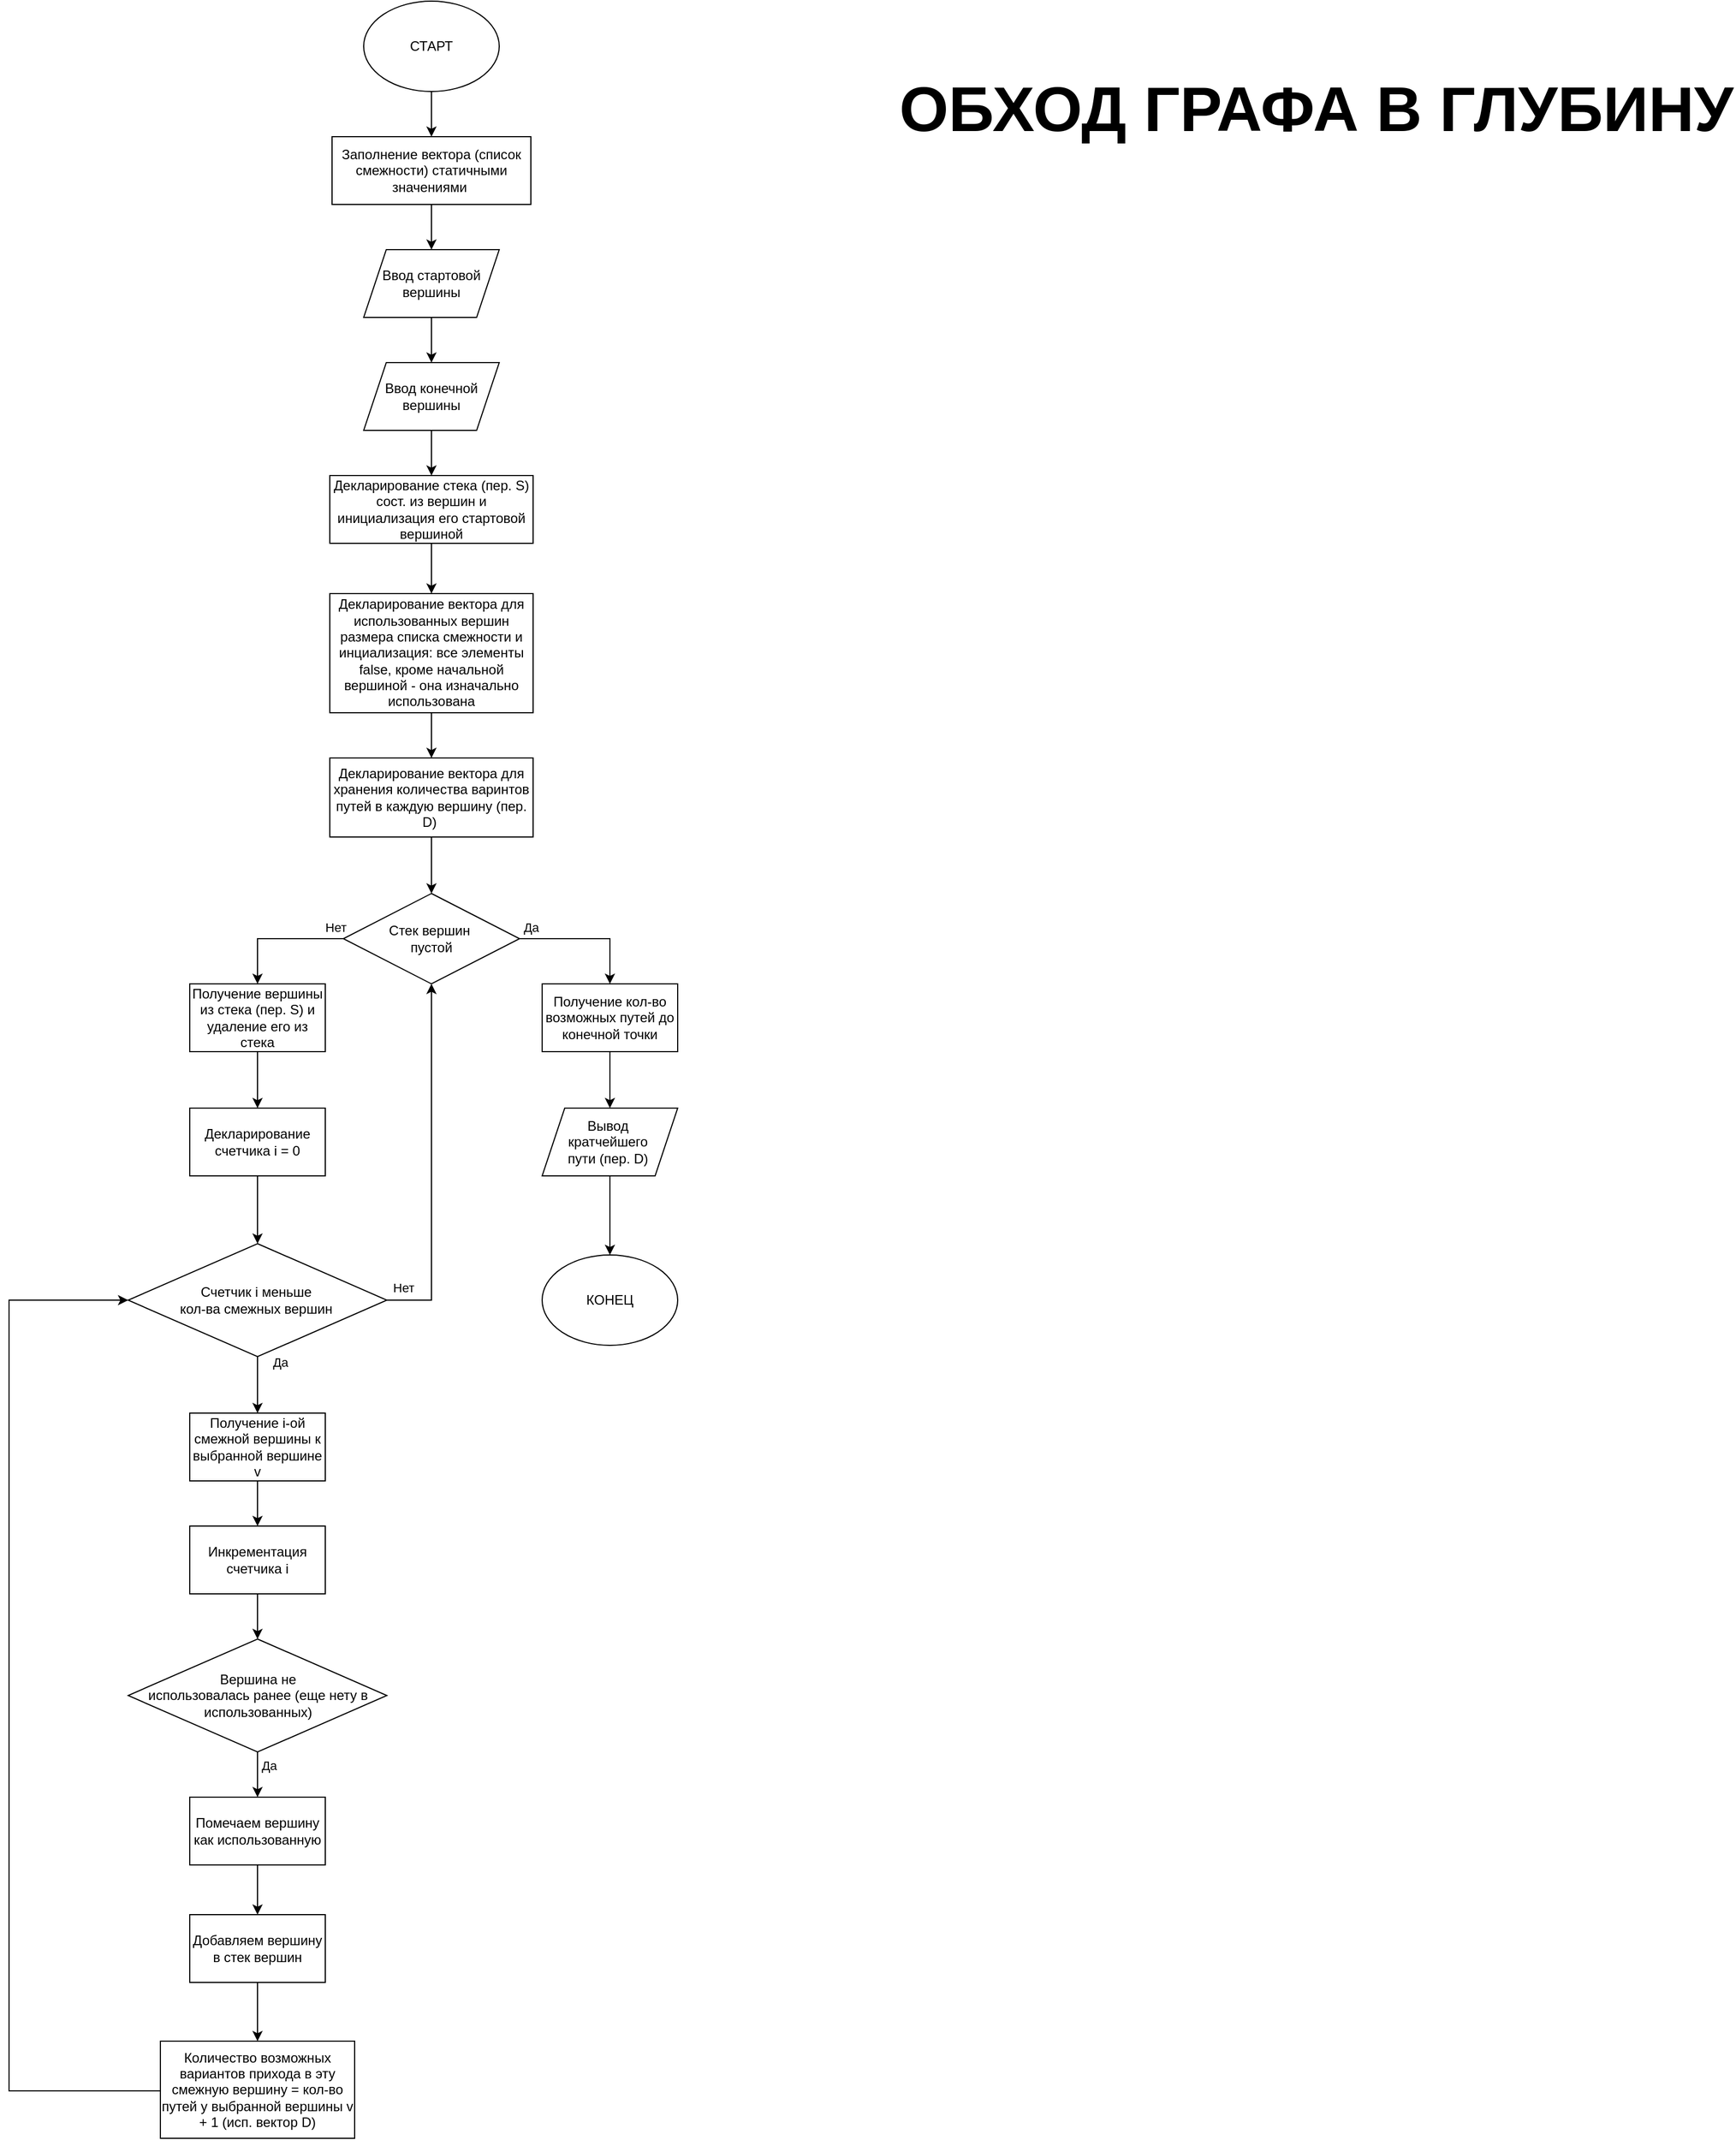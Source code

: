 <mxfile version="24.2.5" type="device">
  <diagram name="Страница — 1" id="pnTk2gX4rgAp5JiaQagt">
    <mxGraphModel dx="796" dy="468" grid="1" gridSize="32" guides="1" tooltips="1" connect="1" arrows="1" fold="1" page="1" pageScale="1" pageWidth="827" pageHeight="1169" math="0" shadow="0">
      <root>
        <mxCell id="0" />
        <mxCell id="1" parent="0" />
        <mxCell id="0xJNkzR_WOn_rcbIheBu-6" style="edgeStyle=orthogonalEdgeStyle;rounded=0;orthogonalLoop=1;jettySize=auto;html=1;entryX=0.5;entryY=0;entryDx=0;entryDy=0;" parent="1" source="0xJNkzR_WOn_rcbIheBu-1" target="0xJNkzR_WOn_rcbIheBu-2" edge="1">
          <mxGeometry relative="1" as="geometry" />
        </mxCell>
        <mxCell id="0xJNkzR_WOn_rcbIheBu-1" value="СТАРТ" style="ellipse;whiteSpace=wrap;html=1;" parent="1" vertex="1">
          <mxGeometry x="354" y="30" width="120" height="80" as="geometry" />
        </mxCell>
        <mxCell id="0xJNkzR_WOn_rcbIheBu-7" style="edgeStyle=orthogonalEdgeStyle;rounded=0;orthogonalLoop=1;jettySize=auto;html=1;" parent="1" source="0xJNkzR_WOn_rcbIheBu-2" target="0xJNkzR_WOn_rcbIheBu-4" edge="1">
          <mxGeometry relative="1" as="geometry" />
        </mxCell>
        <mxCell id="0xJNkzR_WOn_rcbIheBu-2" value="Заполнение вектора (список смежности) статичными значениями&amp;nbsp;" style="rounded=0;whiteSpace=wrap;html=1;" parent="1" vertex="1">
          <mxGeometry x="326" y="150" width="176" height="60" as="geometry" />
        </mxCell>
        <mxCell id="0xJNkzR_WOn_rcbIheBu-10" value="" style="edgeStyle=orthogonalEdgeStyle;rounded=0;orthogonalLoop=1;jettySize=auto;html=1;" parent="1" source="0xJNkzR_WOn_rcbIheBu-4" target="0xJNkzR_WOn_rcbIheBu-5" edge="1">
          <mxGeometry relative="1" as="geometry" />
        </mxCell>
        <mxCell id="0xJNkzR_WOn_rcbIheBu-4" value="Ввод стартовой вершины" style="shape=parallelogram;perimeter=parallelogramPerimeter;whiteSpace=wrap;html=1;fixedSize=1;" parent="1" vertex="1">
          <mxGeometry x="354" y="250" width="120" height="60" as="geometry" />
        </mxCell>
        <mxCell id="0xJNkzR_WOn_rcbIheBu-12" style="edgeStyle=orthogonalEdgeStyle;rounded=0;orthogonalLoop=1;jettySize=auto;html=1;entryX=0.5;entryY=0;entryDx=0;entryDy=0;" parent="1" source="0xJNkzR_WOn_rcbIheBu-5" target="0xJNkzR_WOn_rcbIheBu-11" edge="1">
          <mxGeometry relative="1" as="geometry" />
        </mxCell>
        <mxCell id="0xJNkzR_WOn_rcbIheBu-5" value="Ввод конечной вершины" style="shape=parallelogram;perimeter=parallelogramPerimeter;whiteSpace=wrap;html=1;fixedSize=1;" parent="1" vertex="1">
          <mxGeometry x="354" y="350" width="120" height="60" as="geometry" />
        </mxCell>
        <mxCell id="0xJNkzR_WOn_rcbIheBu-14" value="" style="edgeStyle=orthogonalEdgeStyle;rounded=0;orthogonalLoop=1;jettySize=auto;html=1;" parent="1" source="0xJNkzR_WOn_rcbIheBu-11" target="0xJNkzR_WOn_rcbIheBu-13" edge="1">
          <mxGeometry relative="1" as="geometry" />
        </mxCell>
        <mxCell id="0xJNkzR_WOn_rcbIheBu-11" value="Декларирование стека (пер. S) сост&lt;span style=&quot;background-color: initial;&quot;&gt;. из вершин и инициализация его стартовой вершиной&lt;/span&gt;" style="rounded=0;whiteSpace=wrap;html=1;" parent="1" vertex="1">
          <mxGeometry x="324" y="450" width="180" height="60" as="geometry" />
        </mxCell>
        <mxCell id="0xJNkzR_WOn_rcbIheBu-16" value="" style="edgeStyle=orthogonalEdgeStyle;rounded=0;orthogonalLoop=1;jettySize=auto;html=1;" parent="1" source="0xJNkzR_WOn_rcbIheBu-13" target="0xJNkzR_WOn_rcbIheBu-15" edge="1">
          <mxGeometry relative="1" as="geometry" />
        </mxCell>
        <mxCell id="0xJNkzR_WOn_rcbIheBu-13" value="Декларирование вектора для использованных вершин размера списка смежности и инциализация: все элементы false, кроме начальной вершиной - она изначально использована" style="rounded=0;whiteSpace=wrap;html=1;" parent="1" vertex="1">
          <mxGeometry x="324" y="554.5" width="180" height="105.5" as="geometry" />
        </mxCell>
        <mxCell id="0xJNkzR_WOn_rcbIheBu-18" value="" style="edgeStyle=orthogonalEdgeStyle;rounded=0;orthogonalLoop=1;jettySize=auto;html=1;" parent="1" source="0xJNkzR_WOn_rcbIheBu-15" target="0xJNkzR_WOn_rcbIheBu-17" edge="1">
          <mxGeometry relative="1" as="geometry" />
        </mxCell>
        <mxCell id="0xJNkzR_WOn_rcbIheBu-15" value="Декларирование вектора для хранения количества варинтов путей в каждую вершину (пер. D)&amp;nbsp;" style="rounded=0;whiteSpace=wrap;html=1;" parent="1" vertex="1">
          <mxGeometry x="324" y="700" width="180" height="70" as="geometry" />
        </mxCell>
        <mxCell id="0xJNkzR_WOn_rcbIheBu-24" style="edgeStyle=orthogonalEdgeStyle;rounded=0;orthogonalLoop=1;jettySize=auto;html=1;entryX=0.5;entryY=0;entryDx=0;entryDy=0;" parent="1" source="0xJNkzR_WOn_rcbIheBu-17" target="0xJNkzR_WOn_rcbIheBu-19" edge="1">
          <mxGeometry relative="1" as="geometry" />
        </mxCell>
        <mxCell id="0xJNkzR_WOn_rcbIheBu-29" value="Нет" style="edgeLabel;html=1;align=center;verticalAlign=middle;resizable=0;points=[];" parent="0xJNkzR_WOn_rcbIheBu-24" vertex="1" connectable="0">
          <mxGeometry x="-0.717" y="-2" relative="1" as="geometry">
            <mxPoint x="9" y="-8" as="offset" />
          </mxGeometry>
        </mxCell>
        <mxCell id="0xJNkzR_WOn_rcbIheBu-53" style="edgeStyle=orthogonalEdgeStyle;rounded=0;orthogonalLoop=1;jettySize=auto;html=1;entryX=0.5;entryY=0;entryDx=0;entryDy=0;" parent="1" source="0xJNkzR_WOn_rcbIheBu-17" target="muBdUHlWdhbO27ATEN9z-6" edge="1">
          <mxGeometry relative="1" as="geometry">
            <mxPoint x="730" y="910" as="targetPoint" />
          </mxGeometry>
        </mxCell>
        <mxCell id="0xJNkzR_WOn_rcbIheBu-76" value="Да" style="edgeLabel;html=1;align=center;verticalAlign=middle;resizable=0;points=[];" parent="0xJNkzR_WOn_rcbIheBu-53" vertex="1" connectable="0">
          <mxGeometry x="-0.883" relative="1" as="geometry">
            <mxPoint x="3" y="-10" as="offset" />
          </mxGeometry>
        </mxCell>
        <mxCell id="0xJNkzR_WOn_rcbIheBu-17" value="Стек вершин&amp;nbsp;&lt;div&gt;пустой&lt;/div&gt;" style="rhombus;whiteSpace=wrap;html=1;" parent="1" vertex="1">
          <mxGeometry x="336" y="820" width="156" height="80" as="geometry" />
        </mxCell>
        <mxCell id="muBdUHlWdhbO27ATEN9z-4" value="" style="edgeStyle=orthogonalEdgeStyle;rounded=0;orthogonalLoop=1;jettySize=auto;html=1;" parent="1" source="0xJNkzR_WOn_rcbIheBu-19" target="muBdUHlWdhbO27ATEN9z-3" edge="1">
          <mxGeometry relative="1" as="geometry" />
        </mxCell>
        <mxCell id="0xJNkzR_WOn_rcbIheBu-19" value="Получение вершины из стека (пер. S) и удаление его из стека" style="rounded=0;whiteSpace=wrap;html=1;" parent="1" vertex="1">
          <mxGeometry x="200" y="900" width="120" height="60" as="geometry" />
        </mxCell>
        <mxCell id="0xJNkzR_WOn_rcbIheBu-27" style="edgeStyle=orthogonalEdgeStyle;rounded=0;orthogonalLoop=1;jettySize=auto;html=1;entryX=0.5;entryY=1;entryDx=0;entryDy=0;" parent="1" source="0xJNkzR_WOn_rcbIheBu-23" target="0xJNkzR_WOn_rcbIheBu-17" edge="1">
          <mxGeometry relative="1" as="geometry">
            <Array as="points">
              <mxPoint x="414" y="1180" />
            </Array>
          </mxGeometry>
        </mxCell>
        <mxCell id="0xJNkzR_WOn_rcbIheBu-28" value="Нет" style="edgeLabel;html=1;align=center;verticalAlign=middle;resizable=0;points=[];" parent="0xJNkzR_WOn_rcbIheBu-27" vertex="1" connectable="0">
          <mxGeometry x="-0.911" y="2" relative="1" as="geometry">
            <mxPoint y="-9" as="offset" />
          </mxGeometry>
        </mxCell>
        <mxCell id="0xJNkzR_WOn_rcbIheBu-35" value="" style="edgeStyle=orthogonalEdgeStyle;rounded=0;orthogonalLoop=1;jettySize=auto;html=1;" parent="1" source="0xJNkzR_WOn_rcbIheBu-23" target="0xJNkzR_WOn_rcbIheBu-30" edge="1">
          <mxGeometry relative="1" as="geometry">
            <Array as="points">
              <mxPoint x="260" y="1280" />
              <mxPoint x="260" y="1280" />
            </Array>
          </mxGeometry>
        </mxCell>
        <mxCell id="0xJNkzR_WOn_rcbIheBu-36" value="Да" style="edgeLabel;html=1;align=center;verticalAlign=middle;resizable=0;points=[];" parent="0xJNkzR_WOn_rcbIheBu-35" vertex="1" connectable="0">
          <mxGeometry x="-0.715" relative="1" as="geometry">
            <mxPoint x="20" y="-2" as="offset" />
          </mxGeometry>
        </mxCell>
        <mxCell id="0xJNkzR_WOn_rcbIheBu-23" value="Счетчик i меньше&amp;nbsp;&lt;div&gt;кол-ва смежных вершин&amp;nbsp;&lt;/div&gt;" style="rhombus;whiteSpace=wrap;html=1;" parent="1" vertex="1">
          <mxGeometry x="145.5" y="1130" width="229" height="100" as="geometry" />
        </mxCell>
        <mxCell id="0xJNkzR_WOn_rcbIheBu-40" value="" style="edgeStyle=orthogonalEdgeStyle;rounded=0;orthogonalLoop=1;jettySize=auto;html=1;" parent="1" source="0xJNkzR_WOn_rcbIheBu-30" target="0xJNkzR_WOn_rcbIheBu-39" edge="1">
          <mxGeometry relative="1" as="geometry" />
        </mxCell>
        <mxCell id="0xJNkzR_WOn_rcbIheBu-30" value="Получение i-ой смежной вершины к выбранной вершине v" style="rounded=0;whiteSpace=wrap;html=1;" parent="1" vertex="1">
          <mxGeometry x="200" y="1280" width="120" height="60" as="geometry" />
        </mxCell>
        <mxCell id="0xJNkzR_WOn_rcbIheBu-43" value="" style="edgeStyle=orthogonalEdgeStyle;rounded=0;orthogonalLoop=1;jettySize=auto;html=1;" parent="1" source="0xJNkzR_WOn_rcbIheBu-39" target="0xJNkzR_WOn_rcbIheBu-42" edge="1">
          <mxGeometry relative="1" as="geometry" />
        </mxCell>
        <mxCell id="0xJNkzR_WOn_rcbIheBu-39" value="Инкрементация счетчика i" style="rounded=0;whiteSpace=wrap;html=1;" parent="1" vertex="1">
          <mxGeometry x="200" y="1380" width="120" height="60" as="geometry" />
        </mxCell>
        <mxCell id="0xJNkzR_WOn_rcbIheBu-45" value="" style="edgeStyle=orthogonalEdgeStyle;rounded=0;orthogonalLoop=1;jettySize=auto;html=1;" parent="1" source="0xJNkzR_WOn_rcbIheBu-42" target="0xJNkzR_WOn_rcbIheBu-44" edge="1">
          <mxGeometry relative="1" as="geometry" />
        </mxCell>
        <mxCell id="0xJNkzR_WOn_rcbIheBu-50" value="Да" style="edgeLabel;html=1;align=center;verticalAlign=middle;resizable=0;points=[];" parent="0xJNkzR_WOn_rcbIheBu-45" vertex="1" connectable="0">
          <mxGeometry x="-0.394" y="1" relative="1" as="geometry">
            <mxPoint x="9" as="offset" />
          </mxGeometry>
        </mxCell>
        <mxCell id="0xJNkzR_WOn_rcbIheBu-42" value="Вершина&lt;span style=&quot;background-color: initial;&quot;&gt;&amp;nbsp;не&lt;/span&gt;&lt;div&gt;&lt;div&gt;использовалась ранее (еще нету в использованных)&lt;/div&gt;&lt;/div&gt;" style="rhombus;whiteSpace=wrap;html=1;" parent="1" vertex="1">
          <mxGeometry x="145.5" y="1480" width="229" height="100" as="geometry" />
        </mxCell>
        <mxCell id="0xJNkzR_WOn_rcbIheBu-47" value="" style="edgeStyle=orthogonalEdgeStyle;rounded=0;orthogonalLoop=1;jettySize=auto;html=1;" parent="1" source="0xJNkzR_WOn_rcbIheBu-44" target="0xJNkzR_WOn_rcbIheBu-46" edge="1">
          <mxGeometry relative="1" as="geometry" />
        </mxCell>
        <mxCell id="0xJNkzR_WOn_rcbIheBu-44" value="Помечаем вершину как использованную" style="rounded=0;whiteSpace=wrap;html=1;" parent="1" vertex="1">
          <mxGeometry x="200" y="1620" width="120" height="60" as="geometry" />
        </mxCell>
        <mxCell id="0xJNkzR_WOn_rcbIheBu-49" value="" style="edgeStyle=orthogonalEdgeStyle;rounded=0;orthogonalLoop=1;jettySize=auto;html=1;" parent="1" source="0xJNkzR_WOn_rcbIheBu-46" target="0xJNkzR_WOn_rcbIheBu-48" edge="1">
          <mxGeometry relative="1" as="geometry" />
        </mxCell>
        <mxCell id="0xJNkzR_WOn_rcbIheBu-46" value="Добавляем вершину в стек вершин" style="rounded=0;whiteSpace=wrap;html=1;" parent="1" vertex="1">
          <mxGeometry x="200" y="1724" width="120" height="60" as="geometry" />
        </mxCell>
        <mxCell id="0xJNkzR_WOn_rcbIheBu-51" style="edgeStyle=orthogonalEdgeStyle;rounded=0;orthogonalLoop=1;jettySize=auto;html=1;" parent="1" source="0xJNkzR_WOn_rcbIheBu-48" target="0xJNkzR_WOn_rcbIheBu-23" edge="1">
          <mxGeometry relative="1" as="geometry">
            <Array as="points">
              <mxPoint x="40" y="1880" />
              <mxPoint x="40" y="1180" />
            </Array>
          </mxGeometry>
        </mxCell>
        <mxCell id="0xJNkzR_WOn_rcbIheBu-48" value="Количество возможных вариантов прихода в эту смежную вершину = кол-во путей у выбранной вершины v + 1 (исп. вектор D)" style="rounded=0;whiteSpace=wrap;html=1;" parent="1" vertex="1">
          <mxGeometry x="174" y="1836" width="172" height="86" as="geometry" />
        </mxCell>
        <mxCell id="0xJNkzR_WOn_rcbIheBu-73" value="КОНЕЦ" style="ellipse;whiteSpace=wrap;html=1;" parent="1" vertex="1">
          <mxGeometry x="512" y="1140" width="120" height="80" as="geometry" />
        </mxCell>
        <mxCell id="0xJNkzR_WOn_rcbIheBu-78" value="ОБХОД ГРАФА В ГЛУБИНУ" style="text;html=1;align=center;verticalAlign=middle;whiteSpace=wrap;rounded=0;fontSize=56;fontStyle=1" parent="1" vertex="1">
          <mxGeometry x="827" y="110" width="741" height="30" as="geometry" />
        </mxCell>
        <mxCell id="muBdUHlWdhbO27ATEN9z-5" value="" style="edgeStyle=orthogonalEdgeStyle;rounded=0;orthogonalLoop=1;jettySize=auto;html=1;" parent="1" source="muBdUHlWdhbO27ATEN9z-3" target="0xJNkzR_WOn_rcbIheBu-23" edge="1">
          <mxGeometry relative="1" as="geometry" />
        </mxCell>
        <mxCell id="muBdUHlWdhbO27ATEN9z-3" value="Декларирование счетчика i = 0" style="rounded=0;whiteSpace=wrap;html=1;" parent="1" vertex="1">
          <mxGeometry x="200" y="1010" width="120" height="60" as="geometry" />
        </mxCell>
        <mxCell id="muBdUHlWdhbO27ATEN9z-8" value="" style="edgeStyle=orthogonalEdgeStyle;rounded=0;orthogonalLoop=1;jettySize=auto;html=1;" parent="1" source="muBdUHlWdhbO27ATEN9z-6" target="muBdUHlWdhbO27ATEN9z-7" edge="1">
          <mxGeometry relative="1" as="geometry" />
        </mxCell>
        <mxCell id="muBdUHlWdhbO27ATEN9z-6" value="Получение кол-во возможных путей до конечной точки" style="rounded=0;whiteSpace=wrap;html=1;" parent="1" vertex="1">
          <mxGeometry x="512" y="900" width="120" height="60" as="geometry" />
        </mxCell>
        <mxCell id="muBdUHlWdhbO27ATEN9z-9" value="" style="edgeStyle=orthogonalEdgeStyle;rounded=0;orthogonalLoop=1;jettySize=auto;html=1;" parent="1" source="muBdUHlWdhbO27ATEN9z-7" target="0xJNkzR_WOn_rcbIheBu-73" edge="1">
          <mxGeometry relative="1" as="geometry" />
        </mxCell>
        <mxCell id="muBdUHlWdhbO27ATEN9z-7" value="Вывод&amp;nbsp;&lt;div&gt;кратчейшего&amp;nbsp;&lt;/div&gt;&lt;div&gt;пути (пер. D)&amp;nbsp;&lt;/div&gt;" style="shape=parallelogram;perimeter=parallelogramPerimeter;whiteSpace=wrap;html=1;fixedSize=1;rounded=0;" parent="1" vertex="1">
          <mxGeometry x="512" y="1010" width="120" height="60" as="geometry" />
        </mxCell>
      </root>
    </mxGraphModel>
  </diagram>
</mxfile>
